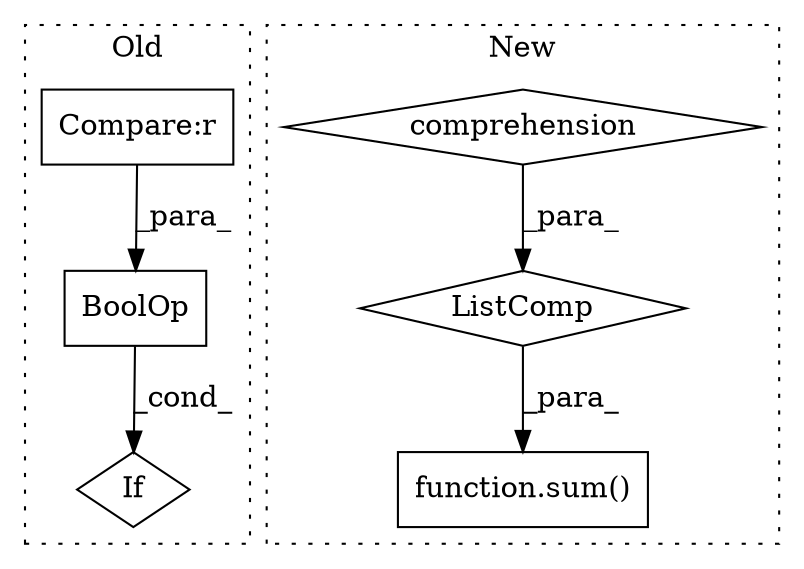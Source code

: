 digraph G {
subgraph cluster0 {
1 [label="BoolOp" a="72" s="490" l="26" shape="box"];
5 [label="If" a="96" s="490" l="0" shape="diamond"];
6 [label="Compare:r" a="40" s="490" l="13" shape="box"];
label = "Old";
style="dotted";
}
subgraph cluster1 {
2 [label="function.sum()" a="75" s="569,661" l="4,1" shape="box"];
3 [label="comprehension" a="45" s="315" l="3" shape="diamond"];
4 [label="ListComp" a="106" s="300" l="38" shape="diamond"];
label = "New";
style="dotted";
}
1 -> 5 [label="_cond_"];
3 -> 4 [label="_para_"];
4 -> 2 [label="_para_"];
6 -> 1 [label="_para_"];
}